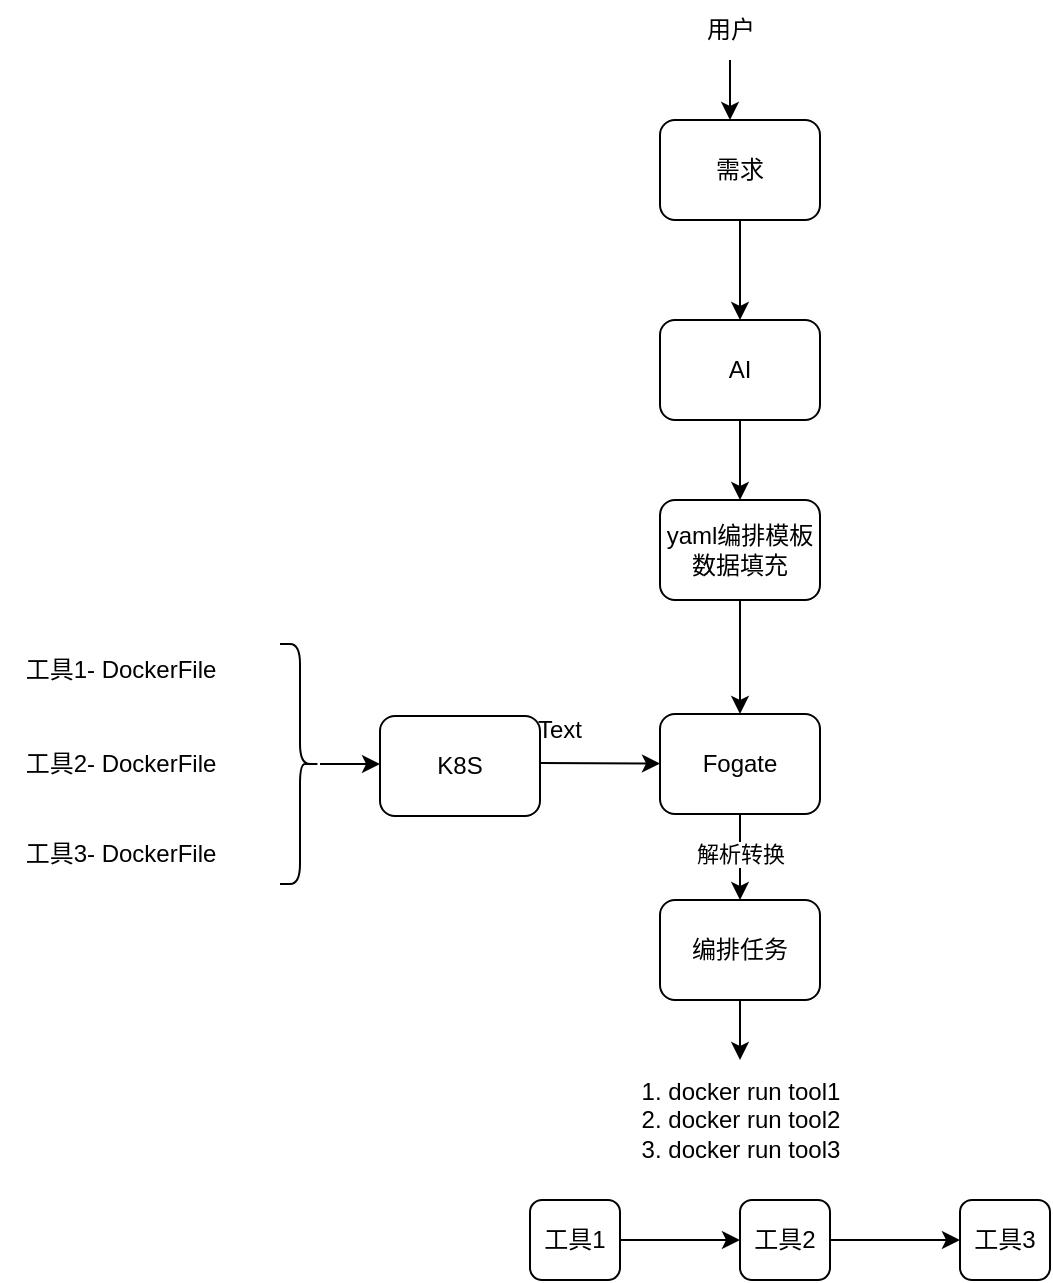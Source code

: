 <mxfile>
    <diagram id="zzS6wUo8OeinAfW19OYk" name="Page-1">
        <mxGraphModel dx="790" dy="784" grid="1" gridSize="10" guides="1" tooltips="1" connect="1" arrows="1" fold="1" page="1" pageScale="1" pageWidth="850" pageHeight="1100" math="0" shadow="0">
            <root>
                <mxCell id="0"/>
                <mxCell id="1" parent="0"/>
                <mxCell id="7" style="edgeStyle=none;html=1;" edge="1" parent="1" source="2">
                    <mxGeometry relative="1" as="geometry">
                        <mxPoint x="250" y="422" as="targetPoint"/>
                    </mxGeometry>
                </mxCell>
                <mxCell id="2" value="" style="shape=curlyBracket;whiteSpace=wrap;html=1;rounded=1;flipH=1;labelPosition=right;verticalLabelPosition=middle;align=left;verticalAlign=middle;" vertex="1" parent="1">
                    <mxGeometry x="200" y="362" width="20" height="120" as="geometry"/>
                </mxCell>
                <mxCell id="3" value="工具1- DockerFile" style="text;html=1;align=center;verticalAlign=middle;resizable=0;points=[];autosize=1;strokeColor=none;fillColor=none;" vertex="1" parent="1">
                    <mxGeometry x="60" y="360" width="120" height="30" as="geometry"/>
                </mxCell>
                <mxCell id="4" value="工具2- DockerFile" style="text;html=1;align=center;verticalAlign=middle;resizable=0;points=[];autosize=1;strokeColor=none;fillColor=none;" vertex="1" parent="1">
                    <mxGeometry x="60" y="407" width="120" height="30" as="geometry"/>
                </mxCell>
                <mxCell id="5" value="工具3- DockerFile" style="text;html=1;align=center;verticalAlign=middle;resizable=0;points=[];autosize=1;strokeColor=none;fillColor=none;" vertex="1" parent="1">
                    <mxGeometry x="60" y="452" width="120" height="30" as="geometry"/>
                </mxCell>
                <mxCell id="8" style="edgeStyle=none;html=1;" edge="1" parent="1">
                    <mxGeometry relative="1" as="geometry">
                        <mxPoint x="390" y="421.806" as="targetPoint"/>
                        <mxPoint x="330" y="421.548" as="sourcePoint"/>
                    </mxGeometry>
                </mxCell>
                <mxCell id="10" value="K8S" style="rounded=1;whiteSpace=wrap;html=1;" vertex="1" parent="1">
                    <mxGeometry x="250" y="398" width="80" height="50" as="geometry"/>
                </mxCell>
                <mxCell id="21" style="edgeStyle=none;html=1;" edge="1" parent="1" source="11">
                    <mxGeometry relative="1" as="geometry">
                        <mxPoint x="430" y="490" as="targetPoint"/>
                    </mxGeometry>
                </mxCell>
                <mxCell id="11" value="Fogate" style="rounded=1;whiteSpace=wrap;html=1;" vertex="1" parent="1">
                    <mxGeometry x="390" y="397" width="80" height="50" as="geometry"/>
                </mxCell>
                <mxCell id="13" style="edgeStyle=none;html=1;" edge="1" parent="1" source="12">
                    <mxGeometry relative="1" as="geometry">
                        <mxPoint x="425" y="100" as="targetPoint"/>
                    </mxGeometry>
                </mxCell>
                <mxCell id="12" value="用户" style="text;html=1;align=center;verticalAlign=middle;resizable=0;points=[];autosize=1;strokeColor=none;fillColor=none;" vertex="1" parent="1">
                    <mxGeometry x="400" y="40" width="50" height="30" as="geometry"/>
                </mxCell>
                <mxCell id="15" style="edgeStyle=none;html=1;" edge="1" parent="1" source="14">
                    <mxGeometry relative="1" as="geometry">
                        <mxPoint x="430" y="200" as="targetPoint"/>
                    </mxGeometry>
                </mxCell>
                <mxCell id="14" value="需求" style="rounded=1;whiteSpace=wrap;html=1;" vertex="1" parent="1">
                    <mxGeometry x="390" y="100" width="80" height="50" as="geometry"/>
                </mxCell>
                <mxCell id="17" style="edgeStyle=none;html=1;" edge="1" parent="1" source="16">
                    <mxGeometry relative="1" as="geometry">
                        <mxPoint x="430" y="290" as="targetPoint"/>
                    </mxGeometry>
                </mxCell>
                <mxCell id="16" value="AI" style="rounded=1;whiteSpace=wrap;html=1;" vertex="1" parent="1">
                    <mxGeometry x="390" y="200" width="80" height="50" as="geometry"/>
                </mxCell>
                <mxCell id="19" style="edgeStyle=none;html=1;entryX=0.5;entryY=0;entryDx=0;entryDy=0;" edge="1" parent="1" source="18" target="11">
                    <mxGeometry relative="1" as="geometry"/>
                </mxCell>
                <mxCell id="18" value="yaml编排模板&lt;div&gt;数据填充&lt;/div&gt;" style="rounded=1;whiteSpace=wrap;html=1;" vertex="1" parent="1">
                    <mxGeometry x="390" y="290" width="80" height="50" as="geometry"/>
                </mxCell>
                <mxCell id="24" style="edgeStyle=none;html=1;" edge="1" parent="1" source="22">
                    <mxGeometry relative="1" as="geometry">
                        <mxPoint x="430" y="570" as="targetPoint"/>
                    </mxGeometry>
                </mxCell>
                <mxCell id="22" value="编排任务" style="rounded=1;whiteSpace=wrap;html=1;" vertex="1" parent="1">
                    <mxGeometry x="390" y="490" width="80" height="50" as="geometry"/>
                </mxCell>
                <mxCell id="23" value="解析转换" style="edgeLabel;html=1;align=center;verticalAlign=middle;resizable=0;points=[];" vertex="1" connectable="0" parent="1">
                    <mxGeometry x="430" y="467" as="geometry"/>
                </mxCell>
                <mxCell id="30" style="edgeStyle=none;html=1;entryX=0;entryY=0.5;entryDx=0;entryDy=0;" edge="1" parent="1" source="25" target="26">
                    <mxGeometry relative="1" as="geometry"/>
                </mxCell>
                <mxCell id="25" value="工具1" style="rounded=1;whiteSpace=wrap;html=1;" vertex="1" parent="1">
                    <mxGeometry x="325" y="640" width="45" height="40" as="geometry"/>
                </mxCell>
                <mxCell id="31" style="edgeStyle=none;html=1;entryX=0;entryY=0.5;entryDx=0;entryDy=0;" edge="1" parent="1" source="26" target="27">
                    <mxGeometry relative="1" as="geometry"/>
                </mxCell>
                <mxCell id="26" value="工具2" style="rounded=1;whiteSpace=wrap;html=1;" vertex="1" parent="1">
                    <mxGeometry x="430" y="640" width="45" height="40" as="geometry"/>
                </mxCell>
                <mxCell id="27" value="工具3" style="rounded=1;whiteSpace=wrap;html=1;" vertex="1" parent="1">
                    <mxGeometry x="540" y="640" width="45" height="40" as="geometry"/>
                </mxCell>
                <mxCell id="28" value="Text" style="text;html=1;align=center;verticalAlign=middle;whiteSpace=wrap;rounded=0;" vertex="1" parent="1">
                    <mxGeometry x="310" y="390" width="60" height="30" as="geometry"/>
                </mxCell>
                <mxCell id="29" value="1. docker run tool1&lt;div&gt;2. docker run tool2&lt;/div&gt;&lt;div&gt;3. docker run tool3&lt;/div&gt;" style="text;html=1;align=center;verticalAlign=middle;resizable=0;points=[];autosize=1;strokeColor=none;fillColor=none;" vertex="1" parent="1">
                    <mxGeometry x="370" y="570" width="120" height="60" as="geometry"/>
                </mxCell>
            </root>
        </mxGraphModel>
    </diagram>
</mxfile>